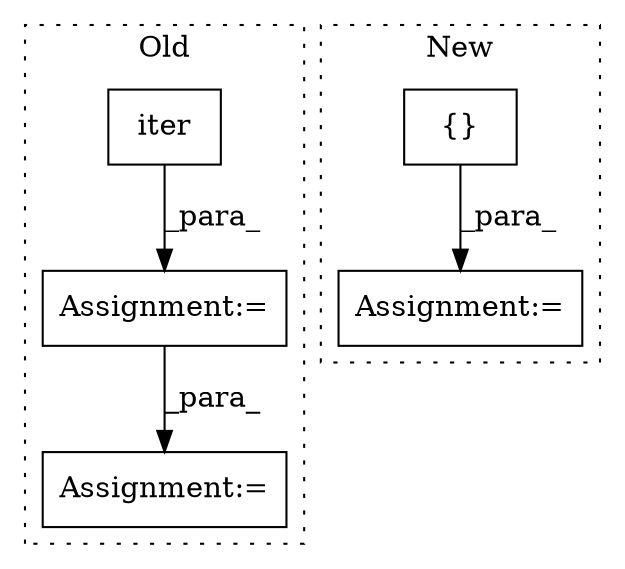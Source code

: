 digraph G {
subgraph cluster0 {
1 [label="iter" a="32" s="4627,4639" l="5,1" shape="box"];
4 [label="Assignment:=" a="7" s="4626" l="1" shape="box"];
5 [label="Assignment:=" a="7" s="4811,4893" l="66,2" shape="box"];
label = "Old";
style="dotted";
}
subgraph cluster1 {
2 [label="{}" a="4" s="5739" l="2" shape="box"];
3 [label="Assignment:=" a="7" s="5706" l="1" shape="box"];
label = "New";
style="dotted";
}
1 -> 4 [label="_para_"];
2 -> 3 [label="_para_"];
4 -> 5 [label="_para_"];
}